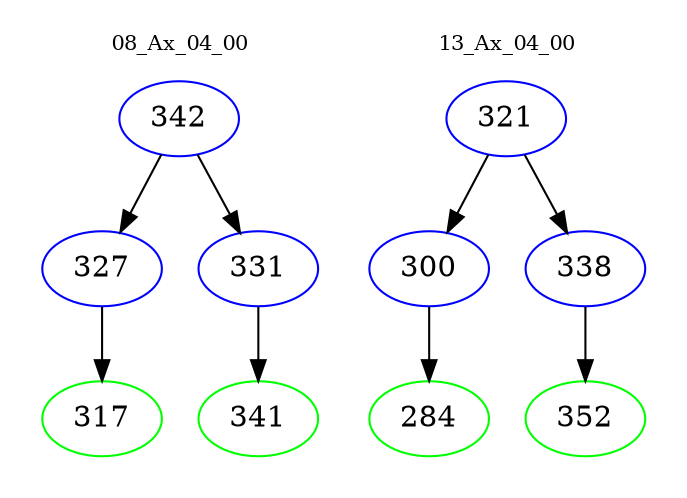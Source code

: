 digraph{
subgraph cluster_0 {
color = white
label = "08_Ax_04_00";
fontsize=10;
T0_342 [label="342", color="blue"]
T0_342 -> T0_327 [color="black"]
T0_327 [label="327", color="blue"]
T0_327 -> T0_317 [color="black"]
T0_317 [label="317", color="green"]
T0_342 -> T0_331 [color="black"]
T0_331 [label="331", color="blue"]
T0_331 -> T0_341 [color="black"]
T0_341 [label="341", color="green"]
}
subgraph cluster_1 {
color = white
label = "13_Ax_04_00";
fontsize=10;
T1_321 [label="321", color="blue"]
T1_321 -> T1_300 [color="black"]
T1_300 [label="300", color="blue"]
T1_300 -> T1_284 [color="black"]
T1_284 [label="284", color="green"]
T1_321 -> T1_338 [color="black"]
T1_338 [label="338", color="blue"]
T1_338 -> T1_352 [color="black"]
T1_352 [label="352", color="green"]
}
}
